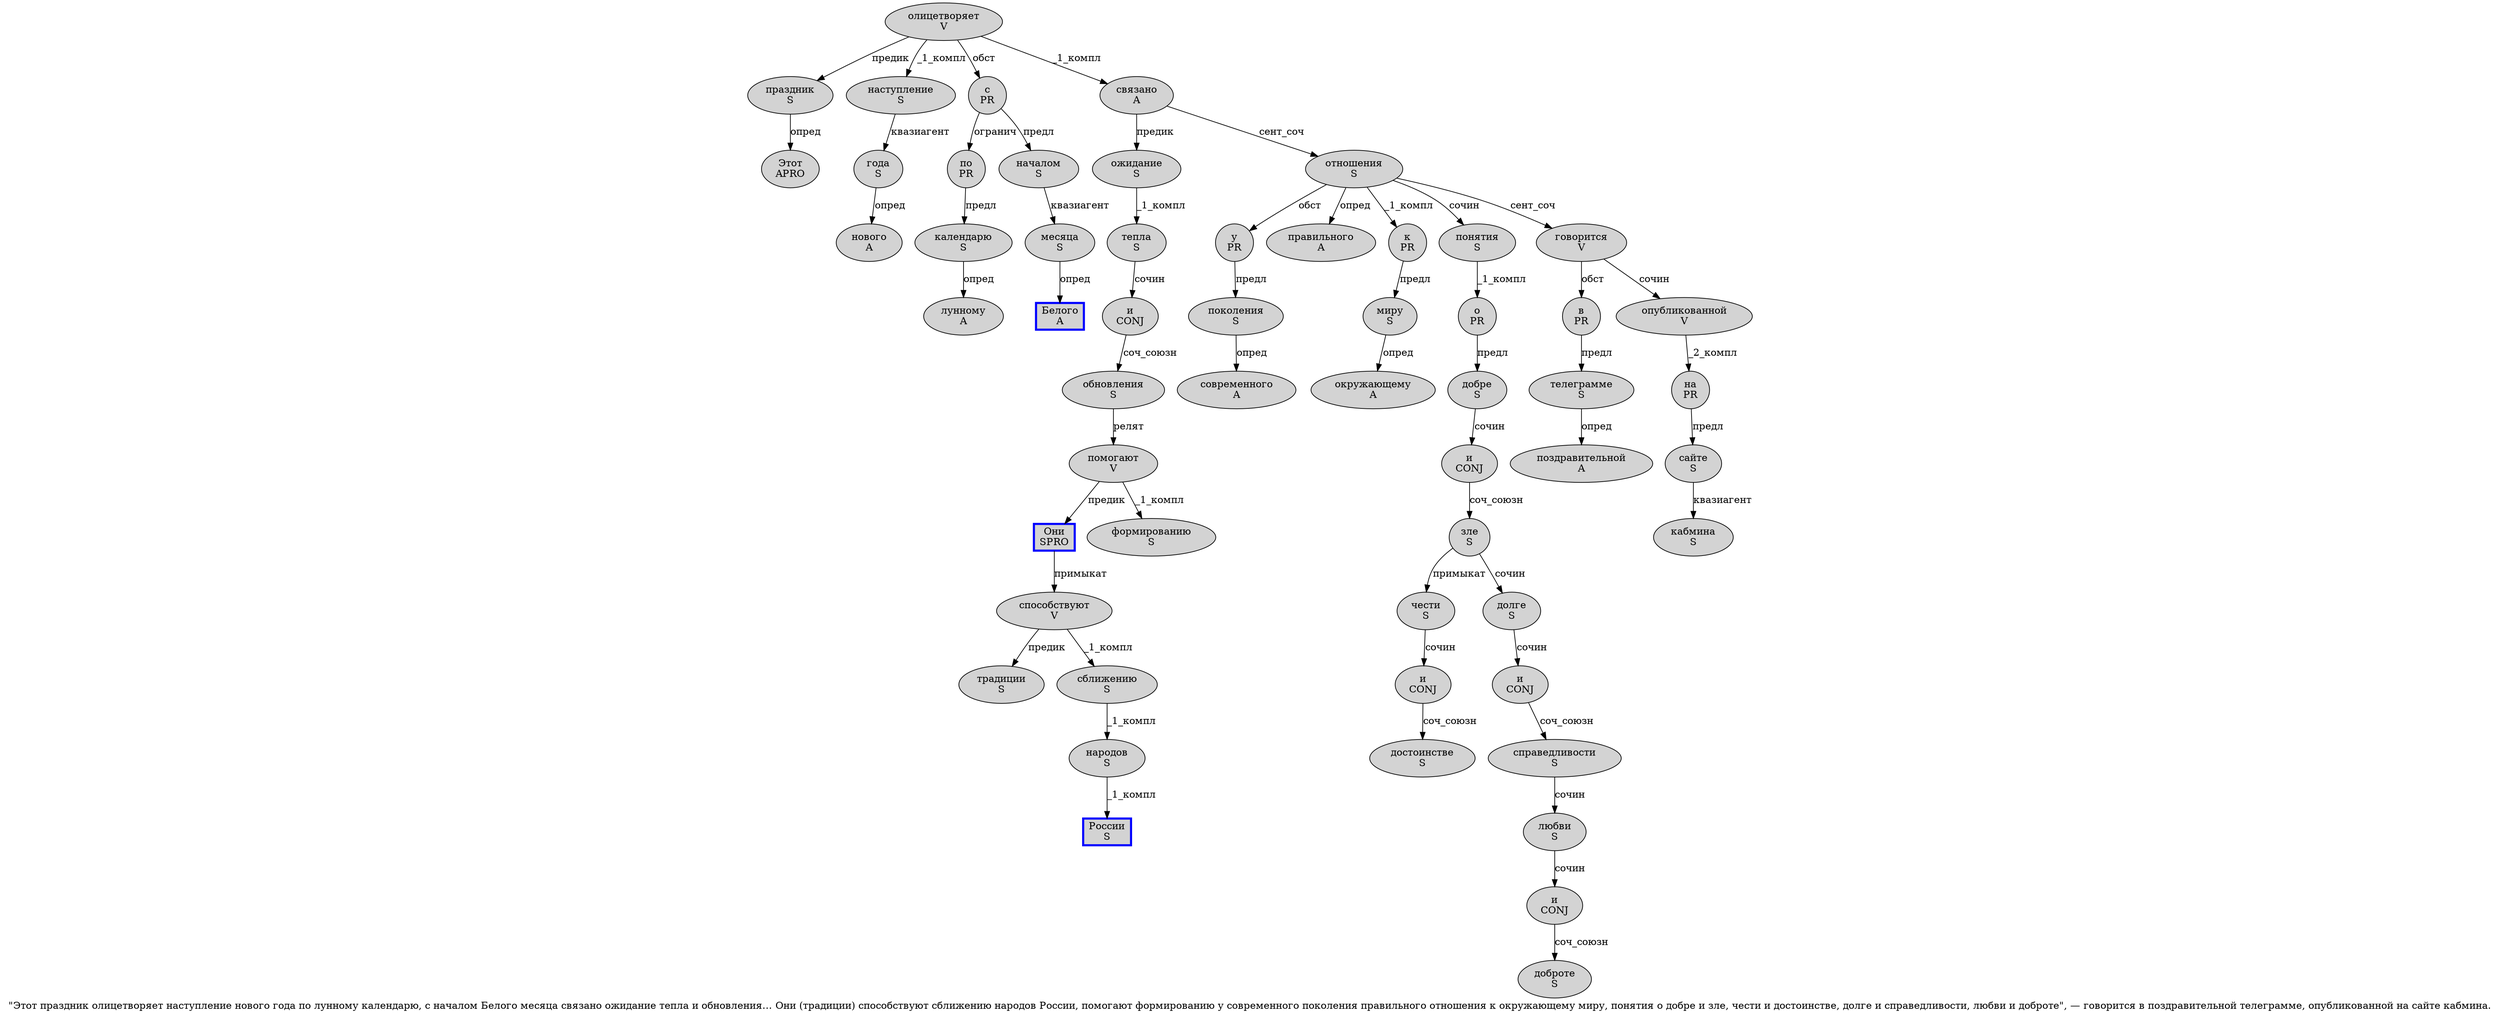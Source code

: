 digraph SENTENCE_1181 {
	graph [label="\"Этот праздник олицетворяет наступление нового года по лунному календарю, с началом Белого месяца связано ожидание тепла и обновления… Они (традиции) способствуют сближению народов России, помогают формированию у современного поколения правильного отношения к окружающему миру, понятия о добре и зле, чести и достоинстве, долге и справедливости, любви и доброте\", — говорится в поздравительной телеграмме, опубликованной на сайте кабмина."]
	node [style=filled]
		1 [label="Этот
APRO" color="" fillcolor=lightgray penwidth=1 shape=ellipse]
		2 [label="праздник
S" color="" fillcolor=lightgray penwidth=1 shape=ellipse]
		3 [label="олицетворяет
V" color="" fillcolor=lightgray penwidth=1 shape=ellipse]
		4 [label="наступление
S" color="" fillcolor=lightgray penwidth=1 shape=ellipse]
		5 [label="нового
A" color="" fillcolor=lightgray penwidth=1 shape=ellipse]
		6 [label="года
S" color="" fillcolor=lightgray penwidth=1 shape=ellipse]
		7 [label="по
PR" color="" fillcolor=lightgray penwidth=1 shape=ellipse]
		8 [label="лунному
A" color="" fillcolor=lightgray penwidth=1 shape=ellipse]
		9 [label="календарю
S" color="" fillcolor=lightgray penwidth=1 shape=ellipse]
		11 [label="с
PR" color="" fillcolor=lightgray penwidth=1 shape=ellipse]
		12 [label="началом
S" color="" fillcolor=lightgray penwidth=1 shape=ellipse]
		13 [label="Белого
A" color=blue fillcolor=lightgray penwidth=3 shape=box]
		14 [label="месяца
S" color="" fillcolor=lightgray penwidth=1 shape=ellipse]
		15 [label="связано
A" color="" fillcolor=lightgray penwidth=1 shape=ellipse]
		16 [label="ожидание
S" color="" fillcolor=lightgray penwidth=1 shape=ellipse]
		17 [label="тепла
S" color="" fillcolor=lightgray penwidth=1 shape=ellipse]
		18 [label="и
CONJ" color="" fillcolor=lightgray penwidth=1 shape=ellipse]
		19 [label="обновления
S" color="" fillcolor=lightgray penwidth=1 shape=ellipse]
		21 [label="Они
SPRO" color=blue fillcolor=lightgray penwidth=3 shape=box]
		23 [label="традиции
S" color="" fillcolor=lightgray penwidth=1 shape=ellipse]
		25 [label="способствуют
V" color="" fillcolor=lightgray penwidth=1 shape=ellipse]
		26 [label="сближению
S" color="" fillcolor=lightgray penwidth=1 shape=ellipse]
		27 [label="народов
S" color="" fillcolor=lightgray penwidth=1 shape=ellipse]
		28 [label="России
S" color=blue fillcolor=lightgray penwidth=3 shape=box]
		30 [label="помогают
V" color="" fillcolor=lightgray penwidth=1 shape=ellipse]
		31 [label="формированию
S" color="" fillcolor=lightgray penwidth=1 shape=ellipse]
		32 [label="у
PR" color="" fillcolor=lightgray penwidth=1 shape=ellipse]
		33 [label="современного
A" color="" fillcolor=lightgray penwidth=1 shape=ellipse]
		34 [label="поколения
S" color="" fillcolor=lightgray penwidth=1 shape=ellipse]
		35 [label="правильного
A" color="" fillcolor=lightgray penwidth=1 shape=ellipse]
		36 [label="отношения
S" color="" fillcolor=lightgray penwidth=1 shape=ellipse]
		37 [label="к
PR" color="" fillcolor=lightgray penwidth=1 shape=ellipse]
		38 [label="окружающему
A" color="" fillcolor=lightgray penwidth=1 shape=ellipse]
		39 [label="миру
S" color="" fillcolor=lightgray penwidth=1 shape=ellipse]
		41 [label="понятия
S" color="" fillcolor=lightgray penwidth=1 shape=ellipse]
		42 [label="о
PR" color="" fillcolor=lightgray penwidth=1 shape=ellipse]
		43 [label="добре
S" color="" fillcolor=lightgray penwidth=1 shape=ellipse]
		44 [label="и
CONJ" color="" fillcolor=lightgray penwidth=1 shape=ellipse]
		45 [label="зле
S" color="" fillcolor=lightgray penwidth=1 shape=ellipse]
		47 [label="чести
S" color="" fillcolor=lightgray penwidth=1 shape=ellipse]
		48 [label="и
CONJ" color="" fillcolor=lightgray penwidth=1 shape=ellipse]
		49 [label="достоинстве
S" color="" fillcolor=lightgray penwidth=1 shape=ellipse]
		51 [label="долге
S" color="" fillcolor=lightgray penwidth=1 shape=ellipse]
		52 [label="и
CONJ" color="" fillcolor=lightgray penwidth=1 shape=ellipse]
		53 [label="справедливости
S" color="" fillcolor=lightgray penwidth=1 shape=ellipse]
		55 [label="любви
S" color="" fillcolor=lightgray penwidth=1 shape=ellipse]
		56 [label="и
CONJ" color="" fillcolor=lightgray penwidth=1 shape=ellipse]
		57 [label="доброте
S" color="" fillcolor=lightgray penwidth=1 shape=ellipse]
		61 [label="говорится
V" color="" fillcolor=lightgray penwidth=1 shape=ellipse]
		62 [label="в
PR" color="" fillcolor=lightgray penwidth=1 shape=ellipse]
		63 [label="поздравительной
A" color="" fillcolor=lightgray penwidth=1 shape=ellipse]
		64 [label="телеграмме
S" color="" fillcolor=lightgray penwidth=1 shape=ellipse]
		66 [label="опубликованной
V" color="" fillcolor=lightgray penwidth=1 shape=ellipse]
		67 [label="на
PR" color="" fillcolor=lightgray penwidth=1 shape=ellipse]
		68 [label="сайте
S" color="" fillcolor=lightgray penwidth=1 shape=ellipse]
		69 [label="кабмина
S" color="" fillcolor=lightgray penwidth=1 shape=ellipse]
			30 -> 21 [label="предик"]
			30 -> 31 [label="_1_компл"]
			9 -> 8 [label="опред"]
			6 -> 5 [label="опред"]
			47 -> 48 [label="сочин"]
			3 -> 2 [label="предик"]
			3 -> 4 [label="_1_компл"]
			3 -> 11 [label="обст"]
			3 -> 15 [label="_1_компл"]
			15 -> 16 [label="предик"]
			15 -> 36 [label="сент_соч"]
			55 -> 56 [label="сочин"]
			53 -> 55 [label="сочин"]
			41 -> 42 [label="_1_компл"]
			17 -> 18 [label="сочин"]
			16 -> 17 [label="_1_компл"]
			26 -> 27 [label="_1_компл"]
			2 -> 1 [label="опред"]
			18 -> 19 [label="соч_союзн"]
			36 -> 32 [label="обст"]
			36 -> 35 [label="опред"]
			36 -> 37 [label="_1_компл"]
			36 -> 41 [label="сочин"]
			36 -> 61 [label="сент_соч"]
			12 -> 14 [label="квазиагент"]
			67 -> 68 [label="предл"]
			42 -> 43 [label="предл"]
			4 -> 6 [label="квазиагент"]
			62 -> 64 [label="предл"]
			25 -> 23 [label="предик"]
			25 -> 26 [label="_1_компл"]
			66 -> 67 [label="_2_компл"]
			61 -> 62 [label="обст"]
			61 -> 66 [label="сочин"]
			27 -> 28 [label="_1_компл"]
			34 -> 33 [label="опред"]
			52 -> 53 [label="соч_союзн"]
			37 -> 39 [label="предл"]
			7 -> 9 [label="предл"]
			45 -> 47 [label="примыкат"]
			45 -> 51 [label="сочин"]
			44 -> 45 [label="соч_союзн"]
			64 -> 63 [label="опред"]
			21 -> 25 [label="примыкат"]
			43 -> 44 [label="сочин"]
			11 -> 7 [label="огранич"]
			11 -> 12 [label="предл"]
			68 -> 69 [label="квазиагент"]
			51 -> 52 [label="сочин"]
			19 -> 30 [label="релят"]
			39 -> 38 [label="опред"]
			48 -> 49 [label="соч_союзн"]
			32 -> 34 [label="предл"]
			56 -> 57 [label="соч_союзн"]
			14 -> 13 [label="опред"]
}
